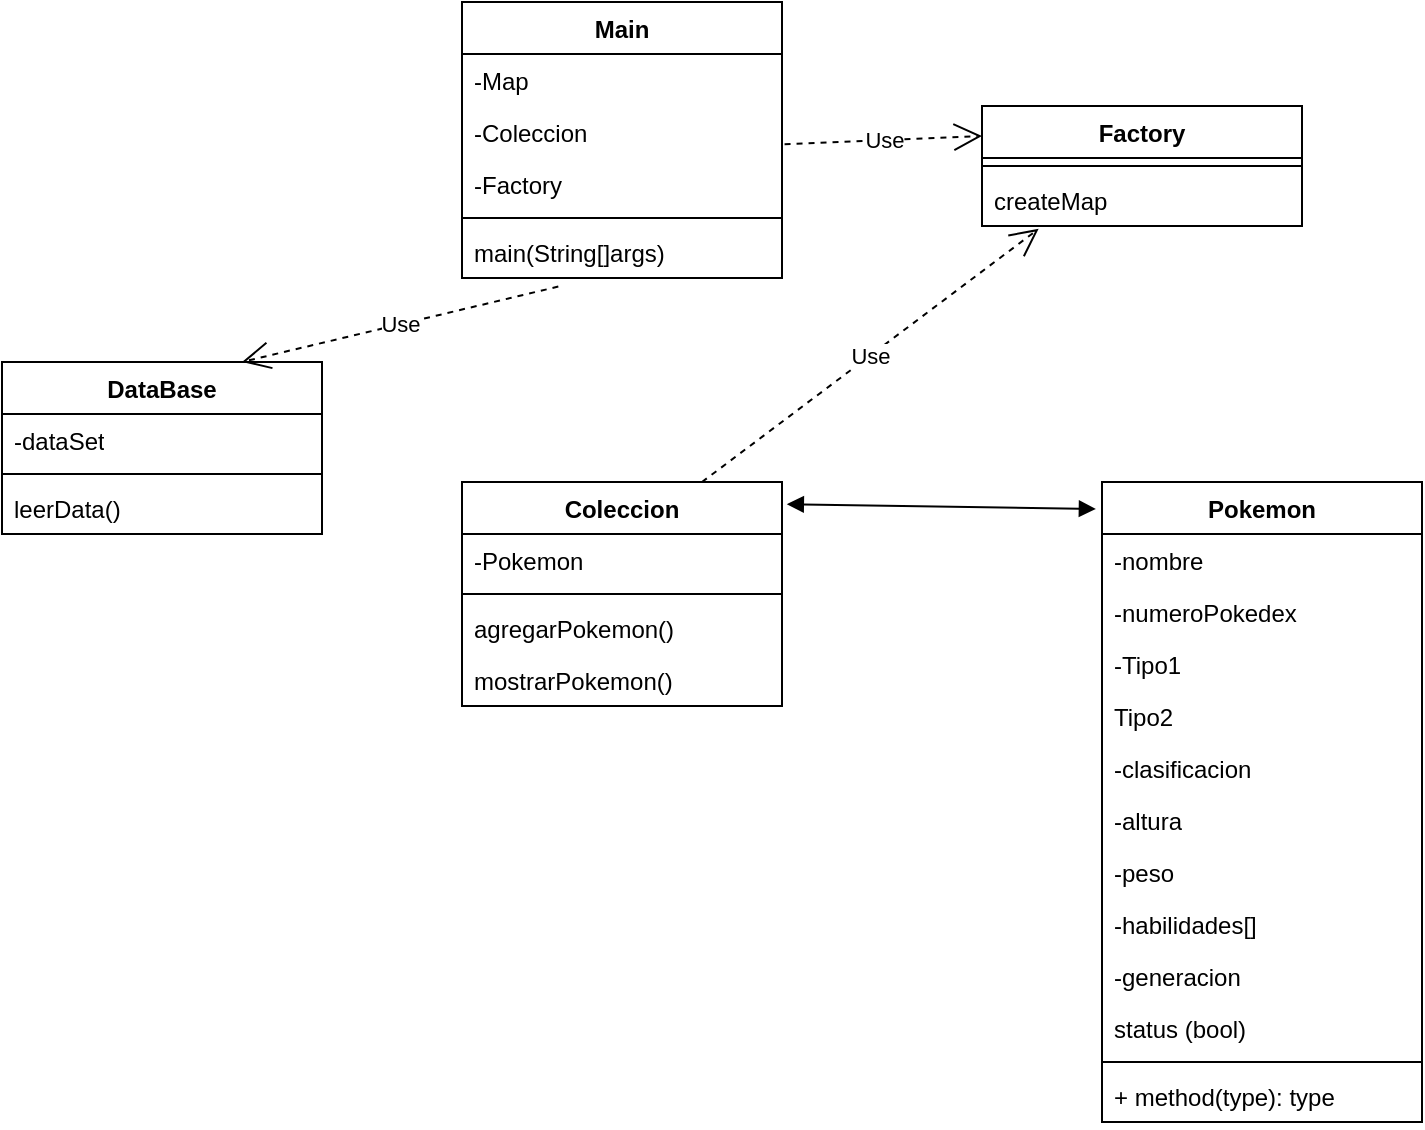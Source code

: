<mxfile version="24.7.5">
  <diagram name="Página-1" id="D1WPgkqzYjFSkiMXIv38">
    <mxGraphModel dx="1160" dy="785" grid="1" gridSize="10" guides="1" tooltips="1" connect="1" arrows="1" fold="1" page="1" pageScale="1" pageWidth="827" pageHeight="1169" math="0" shadow="0">
      <root>
        <mxCell id="0" />
        <mxCell id="1" parent="0" />
        <mxCell id="fZlVVqC7FjZvopcBBWOu-5" value="DataBase" style="swimlane;fontStyle=1;align=center;verticalAlign=top;childLayout=stackLayout;horizontal=1;startSize=26;horizontalStack=0;resizeParent=1;resizeParentMax=0;resizeLast=0;collapsible=1;marginBottom=0;whiteSpace=wrap;html=1;" parent="1" vertex="1">
          <mxGeometry x="40" y="370" width="160" height="86" as="geometry" />
        </mxCell>
        <mxCell id="fZlVVqC7FjZvopcBBWOu-21" value="-dataSet" style="text;strokeColor=none;fillColor=none;align=left;verticalAlign=top;spacingLeft=4;spacingRight=4;overflow=hidden;rotatable=0;points=[[0,0.5],[1,0.5]];portConstraint=eastwest;whiteSpace=wrap;html=1;" parent="fZlVVqC7FjZvopcBBWOu-5" vertex="1">
          <mxGeometry y="26" width="160" height="26" as="geometry" />
        </mxCell>
        <mxCell id="fZlVVqC7FjZvopcBBWOu-7" value="" style="line;strokeWidth=1;fillColor=none;align=left;verticalAlign=middle;spacingTop=-1;spacingLeft=3;spacingRight=3;rotatable=0;labelPosition=right;points=[];portConstraint=eastwest;strokeColor=inherit;" parent="fZlVVqC7FjZvopcBBWOu-5" vertex="1">
          <mxGeometry y="52" width="160" height="8" as="geometry" />
        </mxCell>
        <mxCell id="fZlVVqC7FjZvopcBBWOu-8" value="leerData()" style="text;strokeColor=none;fillColor=none;align=left;verticalAlign=top;spacingLeft=4;spacingRight=4;overflow=hidden;rotatable=0;points=[[0,0.5],[1,0.5]];portConstraint=eastwest;whiteSpace=wrap;html=1;" parent="fZlVVqC7FjZvopcBBWOu-5" vertex="1">
          <mxGeometry y="60" width="160" height="26" as="geometry" />
        </mxCell>
        <mxCell id="fZlVVqC7FjZvopcBBWOu-9" value="Coleccion" style="swimlane;fontStyle=1;align=center;verticalAlign=top;childLayout=stackLayout;horizontal=1;startSize=26;horizontalStack=0;resizeParent=1;resizeParentMax=0;resizeLast=0;collapsible=1;marginBottom=0;whiteSpace=wrap;html=1;" parent="1" vertex="1">
          <mxGeometry x="270" y="430" width="160" height="112" as="geometry" />
        </mxCell>
        <mxCell id="fZlVVqC7FjZvopcBBWOu-10" value="-Pokemon" style="text;strokeColor=none;fillColor=none;align=left;verticalAlign=top;spacingLeft=4;spacingRight=4;overflow=hidden;rotatable=0;points=[[0,0.5],[1,0.5]];portConstraint=eastwest;whiteSpace=wrap;html=1;" parent="fZlVVqC7FjZvopcBBWOu-9" vertex="1">
          <mxGeometry y="26" width="160" height="26" as="geometry" />
        </mxCell>
        <mxCell id="fZlVVqC7FjZvopcBBWOu-11" value="" style="line;strokeWidth=1;fillColor=none;align=left;verticalAlign=middle;spacingTop=-1;spacingLeft=3;spacingRight=3;rotatable=0;labelPosition=right;points=[];portConstraint=eastwest;strokeColor=inherit;" parent="fZlVVqC7FjZvopcBBWOu-9" vertex="1">
          <mxGeometry y="52" width="160" height="8" as="geometry" />
        </mxCell>
        <mxCell id="fZlVVqC7FjZvopcBBWOu-12" value="agregarPokemon()" style="text;strokeColor=none;fillColor=none;align=left;verticalAlign=top;spacingLeft=4;spacingRight=4;overflow=hidden;rotatable=0;points=[[0,0.5],[1,0.5]];portConstraint=eastwest;whiteSpace=wrap;html=1;" parent="fZlVVqC7FjZvopcBBWOu-9" vertex="1">
          <mxGeometry y="60" width="160" height="26" as="geometry" />
        </mxCell>
        <mxCell id="fZlVVqC7FjZvopcBBWOu-36" value="mostrarPokemon()" style="text;strokeColor=none;fillColor=none;align=left;verticalAlign=top;spacingLeft=4;spacingRight=4;overflow=hidden;rotatable=0;points=[[0,0.5],[1,0.5]];portConstraint=eastwest;whiteSpace=wrap;html=1;" parent="fZlVVqC7FjZvopcBBWOu-9" vertex="1">
          <mxGeometry y="86" width="160" height="26" as="geometry" />
        </mxCell>
        <mxCell id="fZlVVqC7FjZvopcBBWOu-13" value="Main" style="swimlane;fontStyle=1;align=center;verticalAlign=top;childLayout=stackLayout;horizontal=1;startSize=26;horizontalStack=0;resizeParent=1;resizeParentMax=0;resizeLast=0;collapsible=1;marginBottom=0;whiteSpace=wrap;html=1;" parent="1" vertex="1">
          <mxGeometry x="270" y="190" width="160" height="138" as="geometry" />
        </mxCell>
        <mxCell id="fZlVVqC7FjZvopcBBWOu-14" value="-Map" style="text;strokeColor=none;fillColor=none;align=left;verticalAlign=top;spacingLeft=4;spacingRight=4;overflow=hidden;rotatable=0;points=[[0,0.5],[1,0.5]];portConstraint=eastwest;whiteSpace=wrap;html=1;" parent="fZlVVqC7FjZvopcBBWOu-13" vertex="1">
          <mxGeometry y="26" width="160" height="26" as="geometry" />
        </mxCell>
        <mxCell id="fZlVVqC7FjZvopcBBWOu-38" value="-Coleccion" style="text;strokeColor=none;fillColor=none;align=left;verticalAlign=top;spacingLeft=4;spacingRight=4;overflow=hidden;rotatable=0;points=[[0,0.5],[1,0.5]];portConstraint=eastwest;whiteSpace=wrap;html=1;" parent="fZlVVqC7FjZvopcBBWOu-13" vertex="1">
          <mxGeometry y="52" width="160" height="26" as="geometry" />
        </mxCell>
        <mxCell id="fZlVVqC7FjZvopcBBWOu-42" value="-Factory" style="text;strokeColor=none;fillColor=none;align=left;verticalAlign=top;spacingLeft=4;spacingRight=4;overflow=hidden;rotatable=0;points=[[0,0.5],[1,0.5]];portConstraint=eastwest;whiteSpace=wrap;html=1;" parent="fZlVVqC7FjZvopcBBWOu-13" vertex="1">
          <mxGeometry y="78" width="160" height="26" as="geometry" />
        </mxCell>
        <mxCell id="fZlVVqC7FjZvopcBBWOu-15" value="" style="line;strokeWidth=1;fillColor=none;align=left;verticalAlign=middle;spacingTop=-1;spacingLeft=3;spacingRight=3;rotatable=0;labelPosition=right;points=[];portConstraint=eastwest;strokeColor=inherit;" parent="fZlVVqC7FjZvopcBBWOu-13" vertex="1">
          <mxGeometry y="104" width="160" height="8" as="geometry" />
        </mxCell>
        <mxCell id="fZlVVqC7FjZvopcBBWOu-16" value="main(String[]args)" style="text;strokeColor=none;fillColor=none;align=left;verticalAlign=top;spacingLeft=4;spacingRight=4;overflow=hidden;rotatable=0;points=[[0,0.5],[1,0.5]];portConstraint=eastwest;whiteSpace=wrap;html=1;" parent="fZlVVqC7FjZvopcBBWOu-13" vertex="1">
          <mxGeometry y="112" width="160" height="26" as="geometry" />
        </mxCell>
        <mxCell id="fZlVVqC7FjZvopcBBWOu-17" value="Factory" style="swimlane;fontStyle=1;align=center;verticalAlign=top;childLayout=stackLayout;horizontal=1;startSize=26;horizontalStack=0;resizeParent=1;resizeParentMax=0;resizeLast=0;collapsible=1;marginBottom=0;whiteSpace=wrap;html=1;" parent="1" vertex="1">
          <mxGeometry x="530" y="242" width="160" height="60" as="geometry" />
        </mxCell>
        <mxCell id="fZlVVqC7FjZvopcBBWOu-19" value="" style="line;strokeWidth=1;fillColor=none;align=left;verticalAlign=middle;spacingTop=-1;spacingLeft=3;spacingRight=3;rotatable=0;labelPosition=right;points=[];portConstraint=eastwest;strokeColor=inherit;" parent="fZlVVqC7FjZvopcBBWOu-17" vertex="1">
          <mxGeometry y="26" width="160" height="8" as="geometry" />
        </mxCell>
        <mxCell id="fZlVVqC7FjZvopcBBWOu-20" value="createMap" style="text;strokeColor=none;fillColor=none;align=left;verticalAlign=top;spacingLeft=4;spacingRight=4;overflow=hidden;rotatable=0;points=[[0,0.5],[1,0.5]];portConstraint=eastwest;whiteSpace=wrap;html=1;" parent="fZlVVqC7FjZvopcBBWOu-17" vertex="1">
          <mxGeometry y="34" width="160" height="26" as="geometry" />
        </mxCell>
        <mxCell id="fZlVVqC7FjZvopcBBWOu-22" value="Pokemon" style="swimlane;fontStyle=1;align=center;verticalAlign=top;childLayout=stackLayout;horizontal=1;startSize=26;horizontalStack=0;resizeParent=1;resizeParentMax=0;resizeLast=0;collapsible=1;marginBottom=0;whiteSpace=wrap;html=1;" parent="1" vertex="1">
          <mxGeometry x="590" y="430" width="160" height="320" as="geometry" />
        </mxCell>
        <mxCell id="fZlVVqC7FjZvopcBBWOu-23" value="-nombre" style="text;strokeColor=none;fillColor=none;align=left;verticalAlign=top;spacingLeft=4;spacingRight=4;overflow=hidden;rotatable=0;points=[[0,0.5],[1,0.5]];portConstraint=eastwest;whiteSpace=wrap;html=1;" parent="fZlVVqC7FjZvopcBBWOu-22" vertex="1">
          <mxGeometry y="26" width="160" height="26" as="geometry" />
        </mxCell>
        <mxCell id="fZlVVqC7FjZvopcBBWOu-26" value="-numeroPokedex&amp;nbsp;" style="text;strokeColor=none;fillColor=none;align=left;verticalAlign=top;spacingLeft=4;spacingRight=4;overflow=hidden;rotatable=0;points=[[0,0.5],[1,0.5]];portConstraint=eastwest;whiteSpace=wrap;html=1;" parent="fZlVVqC7FjZvopcBBWOu-22" vertex="1">
          <mxGeometry y="52" width="160" height="26" as="geometry" />
        </mxCell>
        <mxCell id="fZlVVqC7FjZvopcBBWOu-27" value="-Tipo1" style="text;strokeColor=none;fillColor=none;align=left;verticalAlign=top;spacingLeft=4;spacingRight=4;overflow=hidden;rotatable=0;points=[[0,0.5],[1,0.5]];portConstraint=eastwest;whiteSpace=wrap;html=1;" parent="fZlVVqC7FjZvopcBBWOu-22" vertex="1">
          <mxGeometry y="78" width="160" height="26" as="geometry" />
        </mxCell>
        <mxCell id="fZlVVqC7FjZvopcBBWOu-28" value="Tipo2" style="text;strokeColor=none;fillColor=none;align=left;verticalAlign=top;spacingLeft=4;spacingRight=4;overflow=hidden;rotatable=0;points=[[0,0.5],[1,0.5]];portConstraint=eastwest;whiteSpace=wrap;html=1;" parent="fZlVVqC7FjZvopcBBWOu-22" vertex="1">
          <mxGeometry y="104" width="160" height="26" as="geometry" />
        </mxCell>
        <mxCell id="fZlVVqC7FjZvopcBBWOu-29" value="-clasificacion" style="text;strokeColor=none;fillColor=none;align=left;verticalAlign=top;spacingLeft=4;spacingRight=4;overflow=hidden;rotatable=0;points=[[0,0.5],[1,0.5]];portConstraint=eastwest;whiteSpace=wrap;html=1;" parent="fZlVVqC7FjZvopcBBWOu-22" vertex="1">
          <mxGeometry y="130" width="160" height="26" as="geometry" />
        </mxCell>
        <mxCell id="fZlVVqC7FjZvopcBBWOu-30" value="-altura" style="text;strokeColor=none;fillColor=none;align=left;verticalAlign=top;spacingLeft=4;spacingRight=4;overflow=hidden;rotatable=0;points=[[0,0.5],[1,0.5]];portConstraint=eastwest;whiteSpace=wrap;html=1;" parent="fZlVVqC7FjZvopcBBWOu-22" vertex="1">
          <mxGeometry y="156" width="160" height="26" as="geometry" />
        </mxCell>
        <mxCell id="fZlVVqC7FjZvopcBBWOu-31" value="-peso" style="text;strokeColor=none;fillColor=none;align=left;verticalAlign=top;spacingLeft=4;spacingRight=4;overflow=hidden;rotatable=0;points=[[0,0.5],[1,0.5]];portConstraint=eastwest;whiteSpace=wrap;html=1;" parent="fZlVVqC7FjZvopcBBWOu-22" vertex="1">
          <mxGeometry y="182" width="160" height="26" as="geometry" />
        </mxCell>
        <mxCell id="fZlVVqC7FjZvopcBBWOu-32" value="-habilidades[]" style="text;strokeColor=none;fillColor=none;align=left;verticalAlign=top;spacingLeft=4;spacingRight=4;overflow=hidden;rotatable=0;points=[[0,0.5],[1,0.5]];portConstraint=eastwest;whiteSpace=wrap;html=1;" parent="fZlVVqC7FjZvopcBBWOu-22" vertex="1">
          <mxGeometry y="208" width="160" height="26" as="geometry" />
        </mxCell>
        <mxCell id="fZlVVqC7FjZvopcBBWOu-33" value="-generacion" style="text;strokeColor=none;fillColor=none;align=left;verticalAlign=top;spacingLeft=4;spacingRight=4;overflow=hidden;rotatable=0;points=[[0,0.5],[1,0.5]];portConstraint=eastwest;whiteSpace=wrap;html=1;" parent="fZlVVqC7FjZvopcBBWOu-22" vertex="1">
          <mxGeometry y="234" width="160" height="26" as="geometry" />
        </mxCell>
        <mxCell id="fZlVVqC7FjZvopcBBWOu-35" value="status (bool)" style="text;strokeColor=none;fillColor=none;align=left;verticalAlign=top;spacingLeft=4;spacingRight=4;overflow=hidden;rotatable=0;points=[[0,0.5],[1,0.5]];portConstraint=eastwest;whiteSpace=wrap;html=1;" parent="fZlVVqC7FjZvopcBBWOu-22" vertex="1">
          <mxGeometry y="260" width="160" height="26" as="geometry" />
        </mxCell>
        <mxCell id="fZlVVqC7FjZvopcBBWOu-24" value="" style="line;strokeWidth=1;fillColor=none;align=left;verticalAlign=middle;spacingTop=-1;spacingLeft=3;spacingRight=3;rotatable=0;labelPosition=right;points=[];portConstraint=eastwest;strokeColor=inherit;" parent="fZlVVqC7FjZvopcBBWOu-22" vertex="1">
          <mxGeometry y="286" width="160" height="8" as="geometry" />
        </mxCell>
        <mxCell id="fZlVVqC7FjZvopcBBWOu-25" value="+ method(type): type" style="text;strokeColor=none;fillColor=none;align=left;verticalAlign=top;spacingLeft=4;spacingRight=4;overflow=hidden;rotatable=0;points=[[0,0.5],[1,0.5]];portConstraint=eastwest;whiteSpace=wrap;html=1;" parent="fZlVVqC7FjZvopcBBWOu-22" vertex="1">
          <mxGeometry y="294" width="160" height="26" as="geometry" />
        </mxCell>
        <mxCell id="fZlVVqC7FjZvopcBBWOu-39" value="" style="endArrow=block;startArrow=block;endFill=1;startFill=1;html=1;rounded=0;exitX=1.015;exitY=0.099;exitDx=0;exitDy=0;exitPerimeter=0;entryX=-0.019;entryY=0.042;entryDx=0;entryDy=0;entryPerimeter=0;" parent="1" source="fZlVVqC7FjZvopcBBWOu-9" target="fZlVVqC7FjZvopcBBWOu-22" edge="1">
          <mxGeometry width="160" relative="1" as="geometry">
            <mxPoint x="270" y="410" as="sourcePoint" />
            <mxPoint x="430" y="410" as="targetPoint" />
          </mxGeometry>
        </mxCell>
        <mxCell id="fZlVVqC7FjZvopcBBWOu-40" value="Use" style="endArrow=open;endSize=12;dashed=1;html=1;rounded=0;entryX=0.75;entryY=0;entryDx=0;entryDy=0;exitX=0.301;exitY=1.165;exitDx=0;exitDy=0;exitPerimeter=0;" parent="1" source="fZlVVqC7FjZvopcBBWOu-16" target="fZlVVqC7FjZvopcBBWOu-5" edge="1">
          <mxGeometry width="160" relative="1" as="geometry">
            <mxPoint x="270" y="510" as="sourcePoint" />
            <mxPoint x="430" y="510" as="targetPoint" />
          </mxGeometry>
        </mxCell>
        <mxCell id="fZlVVqC7FjZvopcBBWOu-43" value="Use" style="endArrow=open;endSize=12;dashed=1;html=1;rounded=0;exitX=1.008;exitY=-0.264;exitDx=0;exitDy=0;exitPerimeter=0;entryX=0;entryY=0.25;entryDx=0;entryDy=0;" parent="1" source="fZlVVqC7FjZvopcBBWOu-42" target="fZlVVqC7FjZvopcBBWOu-17" edge="1">
          <mxGeometry width="160" relative="1" as="geometry">
            <mxPoint x="270" y="510" as="sourcePoint" />
            <mxPoint x="430" y="510" as="targetPoint" />
          </mxGeometry>
        </mxCell>
        <mxCell id="pc_j466DqpDAlj_ZXCqQ-2" value="Use" style="endArrow=open;endSize=12;dashed=1;html=1;rounded=0;exitX=0.75;exitY=0;exitDx=0;exitDy=0;entryX=0.177;entryY=1.055;entryDx=0;entryDy=0;entryPerimeter=0;" edge="1" parent="1" source="fZlVVqC7FjZvopcBBWOu-9" target="fZlVVqC7FjZvopcBBWOu-20">
          <mxGeometry width="160" relative="1" as="geometry">
            <mxPoint x="441" y="271" as="sourcePoint" />
            <mxPoint x="540" y="267" as="targetPoint" />
          </mxGeometry>
        </mxCell>
      </root>
    </mxGraphModel>
  </diagram>
</mxfile>
